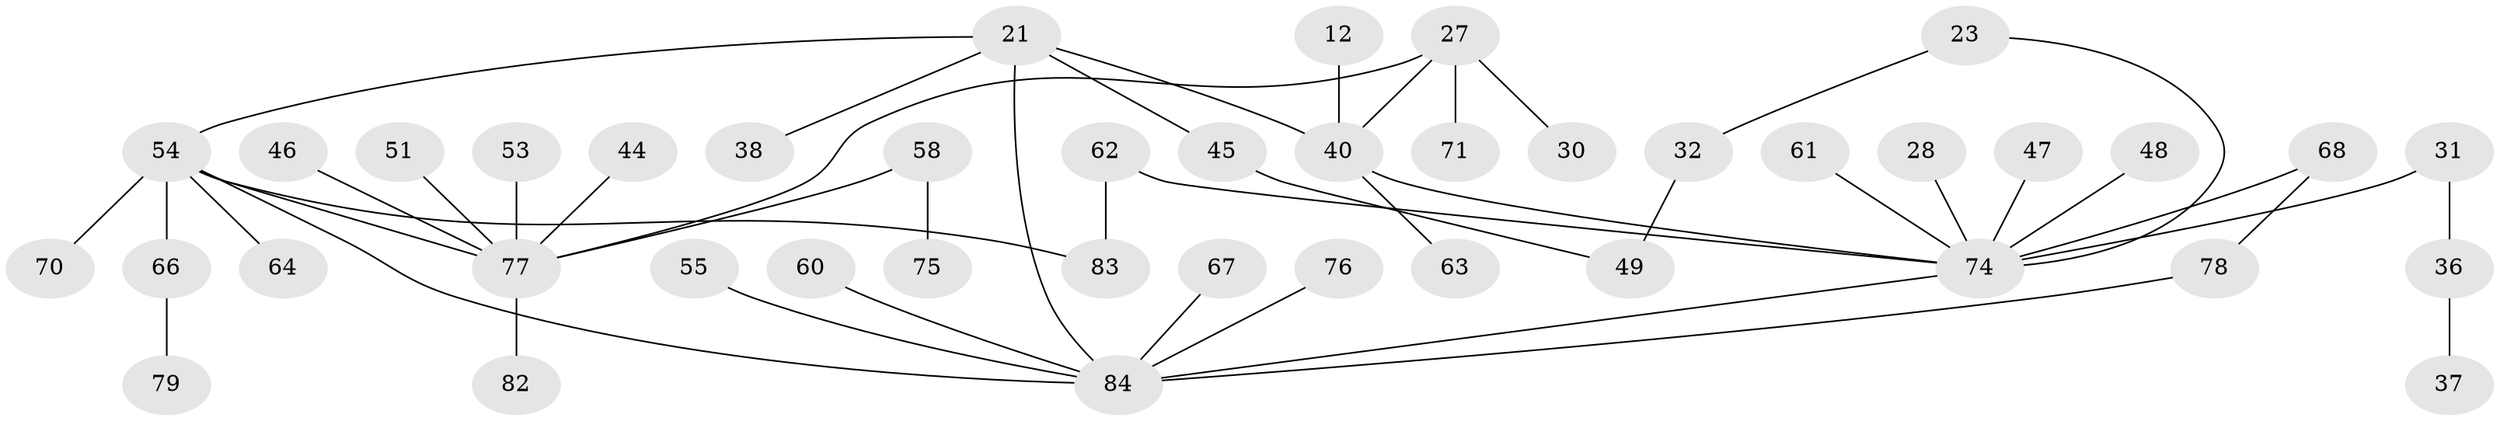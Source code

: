 // original degree distribution, {5: 0.023809523809523808, 4: 0.13095238095238096, 6: 0.03571428571428571, 2: 0.3333333333333333, 1: 0.35714285714285715, 3: 0.10714285714285714, 7: 0.011904761904761904}
// Generated by graph-tools (version 1.1) at 2025/41/03/09/25 04:41:24]
// undirected, 42 vertices, 47 edges
graph export_dot {
graph [start="1"]
  node [color=gray90,style=filled];
  12;
  21 [super="+3+5"];
  23;
  27;
  28;
  30;
  31 [super="+29"];
  32;
  36;
  37;
  38;
  40 [super="+10+7"];
  44;
  45;
  46;
  47;
  48;
  49;
  51;
  53;
  54 [super="+8+24"];
  55;
  58;
  60;
  61;
  62 [super="+17"];
  63;
  64;
  66;
  67;
  68;
  70;
  71;
  74 [super="+19+39+59+42+16+14"];
  75;
  76;
  77 [super="+56+43"];
  78;
  79;
  82;
  83;
  84 [super="+81"];
  12 -- 40;
  21 -- 45;
  21 -- 84 [weight=2];
  21 -- 38;
  21 -- 54 [weight=2];
  21 -- 40 [weight=2];
  23 -- 32;
  23 -- 74;
  27 -- 30;
  27 -- 71;
  27 -- 40;
  27 -- 77;
  28 -- 74;
  31 -- 74 [weight=3];
  31 -- 36;
  32 -- 49;
  36 -- 37;
  40 -- 63;
  40 -- 74 [weight=2];
  44 -- 77;
  45 -- 49;
  46 -- 77;
  47 -- 74;
  48 -- 74;
  51 -- 77;
  53 -- 77;
  54 -- 83;
  54 -- 64;
  54 -- 66;
  54 -- 70;
  54 -- 77;
  54 -- 84;
  55 -- 84;
  58 -- 75;
  58 -- 77;
  60 -- 84;
  61 -- 74;
  62 -- 83;
  62 -- 74;
  66 -- 79;
  67 -- 84;
  68 -- 78;
  68 -- 74;
  74 -- 84 [weight=2];
  76 -- 84;
  77 -- 82;
  78 -- 84;
}
